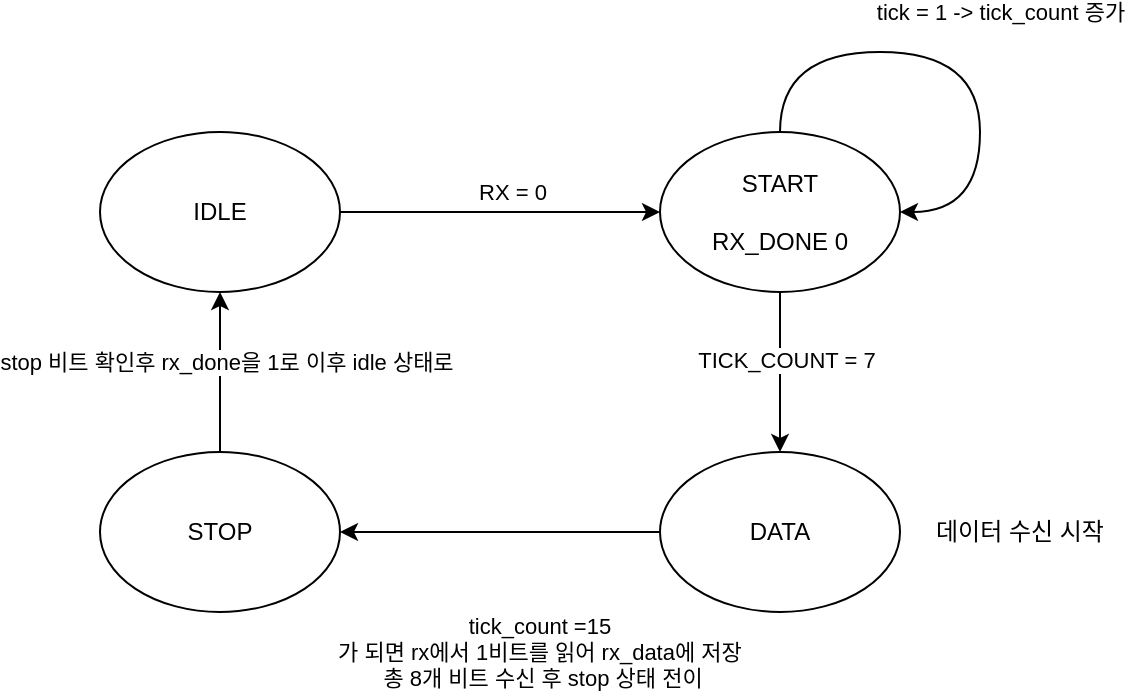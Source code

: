 <mxfile version="26.0.16">
  <diagram name="페이지-1" id="mqGOD9rJ3EhFTTc9ieh2">
    <mxGraphModel dx="733" dy="536" grid="1" gridSize="10" guides="1" tooltips="1" connect="1" arrows="1" fold="1" page="1" pageScale="1" pageWidth="827" pageHeight="1169" math="0" shadow="0">
      <root>
        <mxCell id="0" />
        <mxCell id="1" parent="0" />
        <mxCell id="pvpn3ktaHCZhbTc-D2ru-1" value="IDLE" style="ellipse;whiteSpace=wrap;html=1;" vertex="1" parent="1">
          <mxGeometry x="160" y="240" width="120" height="80" as="geometry" />
        </mxCell>
        <mxCell id="pvpn3ktaHCZhbTc-D2ru-2" value="START&lt;div&gt;&lt;br&gt;&lt;/div&gt;&lt;div&gt;RX_DONE 0&lt;/div&gt;" style="ellipse;whiteSpace=wrap;html=1;" vertex="1" parent="1">
          <mxGeometry x="440" y="240" width="120" height="80" as="geometry" />
        </mxCell>
        <mxCell id="pvpn3ktaHCZhbTc-D2ru-3" value="DATA" style="ellipse;whiteSpace=wrap;html=1;" vertex="1" parent="1">
          <mxGeometry x="440" y="400" width="120" height="80" as="geometry" />
        </mxCell>
        <mxCell id="pvpn3ktaHCZhbTc-D2ru-4" value="STOP" style="ellipse;whiteSpace=wrap;html=1;" vertex="1" parent="1">
          <mxGeometry x="160" y="400" width="120" height="80" as="geometry" />
        </mxCell>
        <mxCell id="pvpn3ktaHCZhbTc-D2ru-5" value="" style="endArrow=classic;html=1;rounded=0;exitX=1;exitY=0.5;exitDx=0;exitDy=0;entryX=0;entryY=0.5;entryDx=0;entryDy=0;" edge="1" parent="1" source="pvpn3ktaHCZhbTc-D2ru-1" target="pvpn3ktaHCZhbTc-D2ru-2">
          <mxGeometry width="50" height="50" relative="1" as="geometry">
            <mxPoint x="390" y="360" as="sourcePoint" />
            <mxPoint x="440" y="310" as="targetPoint" />
          </mxGeometry>
        </mxCell>
        <mxCell id="pvpn3ktaHCZhbTc-D2ru-6" value="RX = 0" style="edgeLabel;html=1;align=center;verticalAlign=middle;resizable=0;points=[];" vertex="1" connectable="0" parent="pvpn3ktaHCZhbTc-D2ru-5">
          <mxGeometry x="0.15" y="3" relative="1" as="geometry">
            <mxPoint x="-6" y="-7" as="offset" />
          </mxGeometry>
        </mxCell>
        <mxCell id="pvpn3ktaHCZhbTc-D2ru-7" value="" style="endArrow=classic;html=1;rounded=0;exitX=0.5;exitY=1;exitDx=0;exitDy=0;entryX=0.5;entryY=0;entryDx=0;entryDy=0;" edge="1" parent="1" source="pvpn3ktaHCZhbTc-D2ru-2" target="pvpn3ktaHCZhbTc-D2ru-3">
          <mxGeometry width="50" height="50" relative="1" as="geometry">
            <mxPoint x="390" y="360" as="sourcePoint" />
            <mxPoint x="440" y="310" as="targetPoint" />
          </mxGeometry>
        </mxCell>
        <mxCell id="pvpn3ktaHCZhbTc-D2ru-8" value="TICK_COUNT = 7" style="edgeLabel;html=1;align=center;verticalAlign=middle;resizable=0;points=[];" vertex="1" connectable="0" parent="pvpn3ktaHCZhbTc-D2ru-7">
          <mxGeometry x="-0.15" y="3" relative="1" as="geometry">
            <mxPoint as="offset" />
          </mxGeometry>
        </mxCell>
        <mxCell id="pvpn3ktaHCZhbTc-D2ru-9" value="" style="curved=1;endArrow=classic;html=1;rounded=0;exitX=0.5;exitY=0;exitDx=0;exitDy=0;entryX=1;entryY=0.5;entryDx=0;entryDy=0;" edge="1" parent="1" source="pvpn3ktaHCZhbTc-D2ru-2" target="pvpn3ktaHCZhbTc-D2ru-2">
          <mxGeometry width="50" height="50" relative="1" as="geometry">
            <mxPoint x="460" y="210" as="sourcePoint" />
            <mxPoint x="510" y="160" as="targetPoint" />
            <Array as="points">
              <mxPoint x="500" y="200" />
              <mxPoint x="600" y="200" />
              <mxPoint x="600" y="280" />
            </Array>
          </mxGeometry>
        </mxCell>
        <mxCell id="pvpn3ktaHCZhbTc-D2ru-11" value="tick = 1 -&amp;gt; tick_count 증가" style="edgeLabel;html=1;align=center;verticalAlign=middle;resizable=0;points=[];" vertex="1" connectable="0" parent="pvpn3ktaHCZhbTc-D2ru-9">
          <mxGeometry x="0.255" y="-5" relative="1" as="geometry">
            <mxPoint x="15" y="-43" as="offset" />
          </mxGeometry>
        </mxCell>
        <mxCell id="pvpn3ktaHCZhbTc-D2ru-14" value="" style="endArrow=classic;html=1;rounded=0;exitX=0;exitY=0.5;exitDx=0;exitDy=0;entryX=1;entryY=0.5;entryDx=0;entryDy=0;" edge="1" parent="1" source="pvpn3ktaHCZhbTc-D2ru-3" target="pvpn3ktaHCZhbTc-D2ru-4">
          <mxGeometry width="50" height="50" relative="1" as="geometry">
            <mxPoint x="389" y="550" as="sourcePoint" />
            <mxPoint x="439" y="500" as="targetPoint" />
          </mxGeometry>
        </mxCell>
        <mxCell id="pvpn3ktaHCZhbTc-D2ru-15" value="tick_count =15&amp;nbsp;&lt;div&gt;가 되면 rx에서 1비트를 읽어 rx_data에 저장&amp;nbsp;&lt;/div&gt;&lt;div&gt;총 8개 비트 수신 후 stop 상태 전이&lt;/div&gt;" style="edgeLabel;html=1;align=center;verticalAlign=middle;resizable=0;points=[];" vertex="1" connectable="0" parent="pvpn3ktaHCZhbTc-D2ru-14">
          <mxGeometry x="-0.217" y="1" relative="1" as="geometry">
            <mxPoint x="3" y="59" as="offset" />
          </mxGeometry>
        </mxCell>
        <mxCell id="pvpn3ktaHCZhbTc-D2ru-17" value="" style="endArrow=classic;html=1;rounded=0;exitX=0.5;exitY=0;exitDx=0;exitDy=0;" edge="1" parent="1" source="pvpn3ktaHCZhbTc-D2ru-4" target="pvpn3ktaHCZhbTc-D2ru-1">
          <mxGeometry width="50" height="50" relative="1" as="geometry">
            <mxPoint x="420" y="380" as="sourcePoint" />
            <mxPoint x="470" y="330" as="targetPoint" />
          </mxGeometry>
        </mxCell>
        <mxCell id="pvpn3ktaHCZhbTc-D2ru-19" value="stop 비트 확인후 rx_done을 1로 이후 idle 상태로" style="edgeLabel;html=1;align=center;verticalAlign=middle;resizable=0;points=[];" vertex="1" connectable="0" parent="pvpn3ktaHCZhbTc-D2ru-17">
          <mxGeometry x="0.129" y="-3" relative="1" as="geometry">
            <mxPoint as="offset" />
          </mxGeometry>
        </mxCell>
        <mxCell id="pvpn3ktaHCZhbTc-D2ru-18" value="데이터 수신 시작" style="text;html=1;align=center;verticalAlign=middle;whiteSpace=wrap;rounded=0;" vertex="1" parent="1">
          <mxGeometry x="570" y="425" width="100" height="30" as="geometry" />
        </mxCell>
      </root>
    </mxGraphModel>
  </diagram>
</mxfile>
